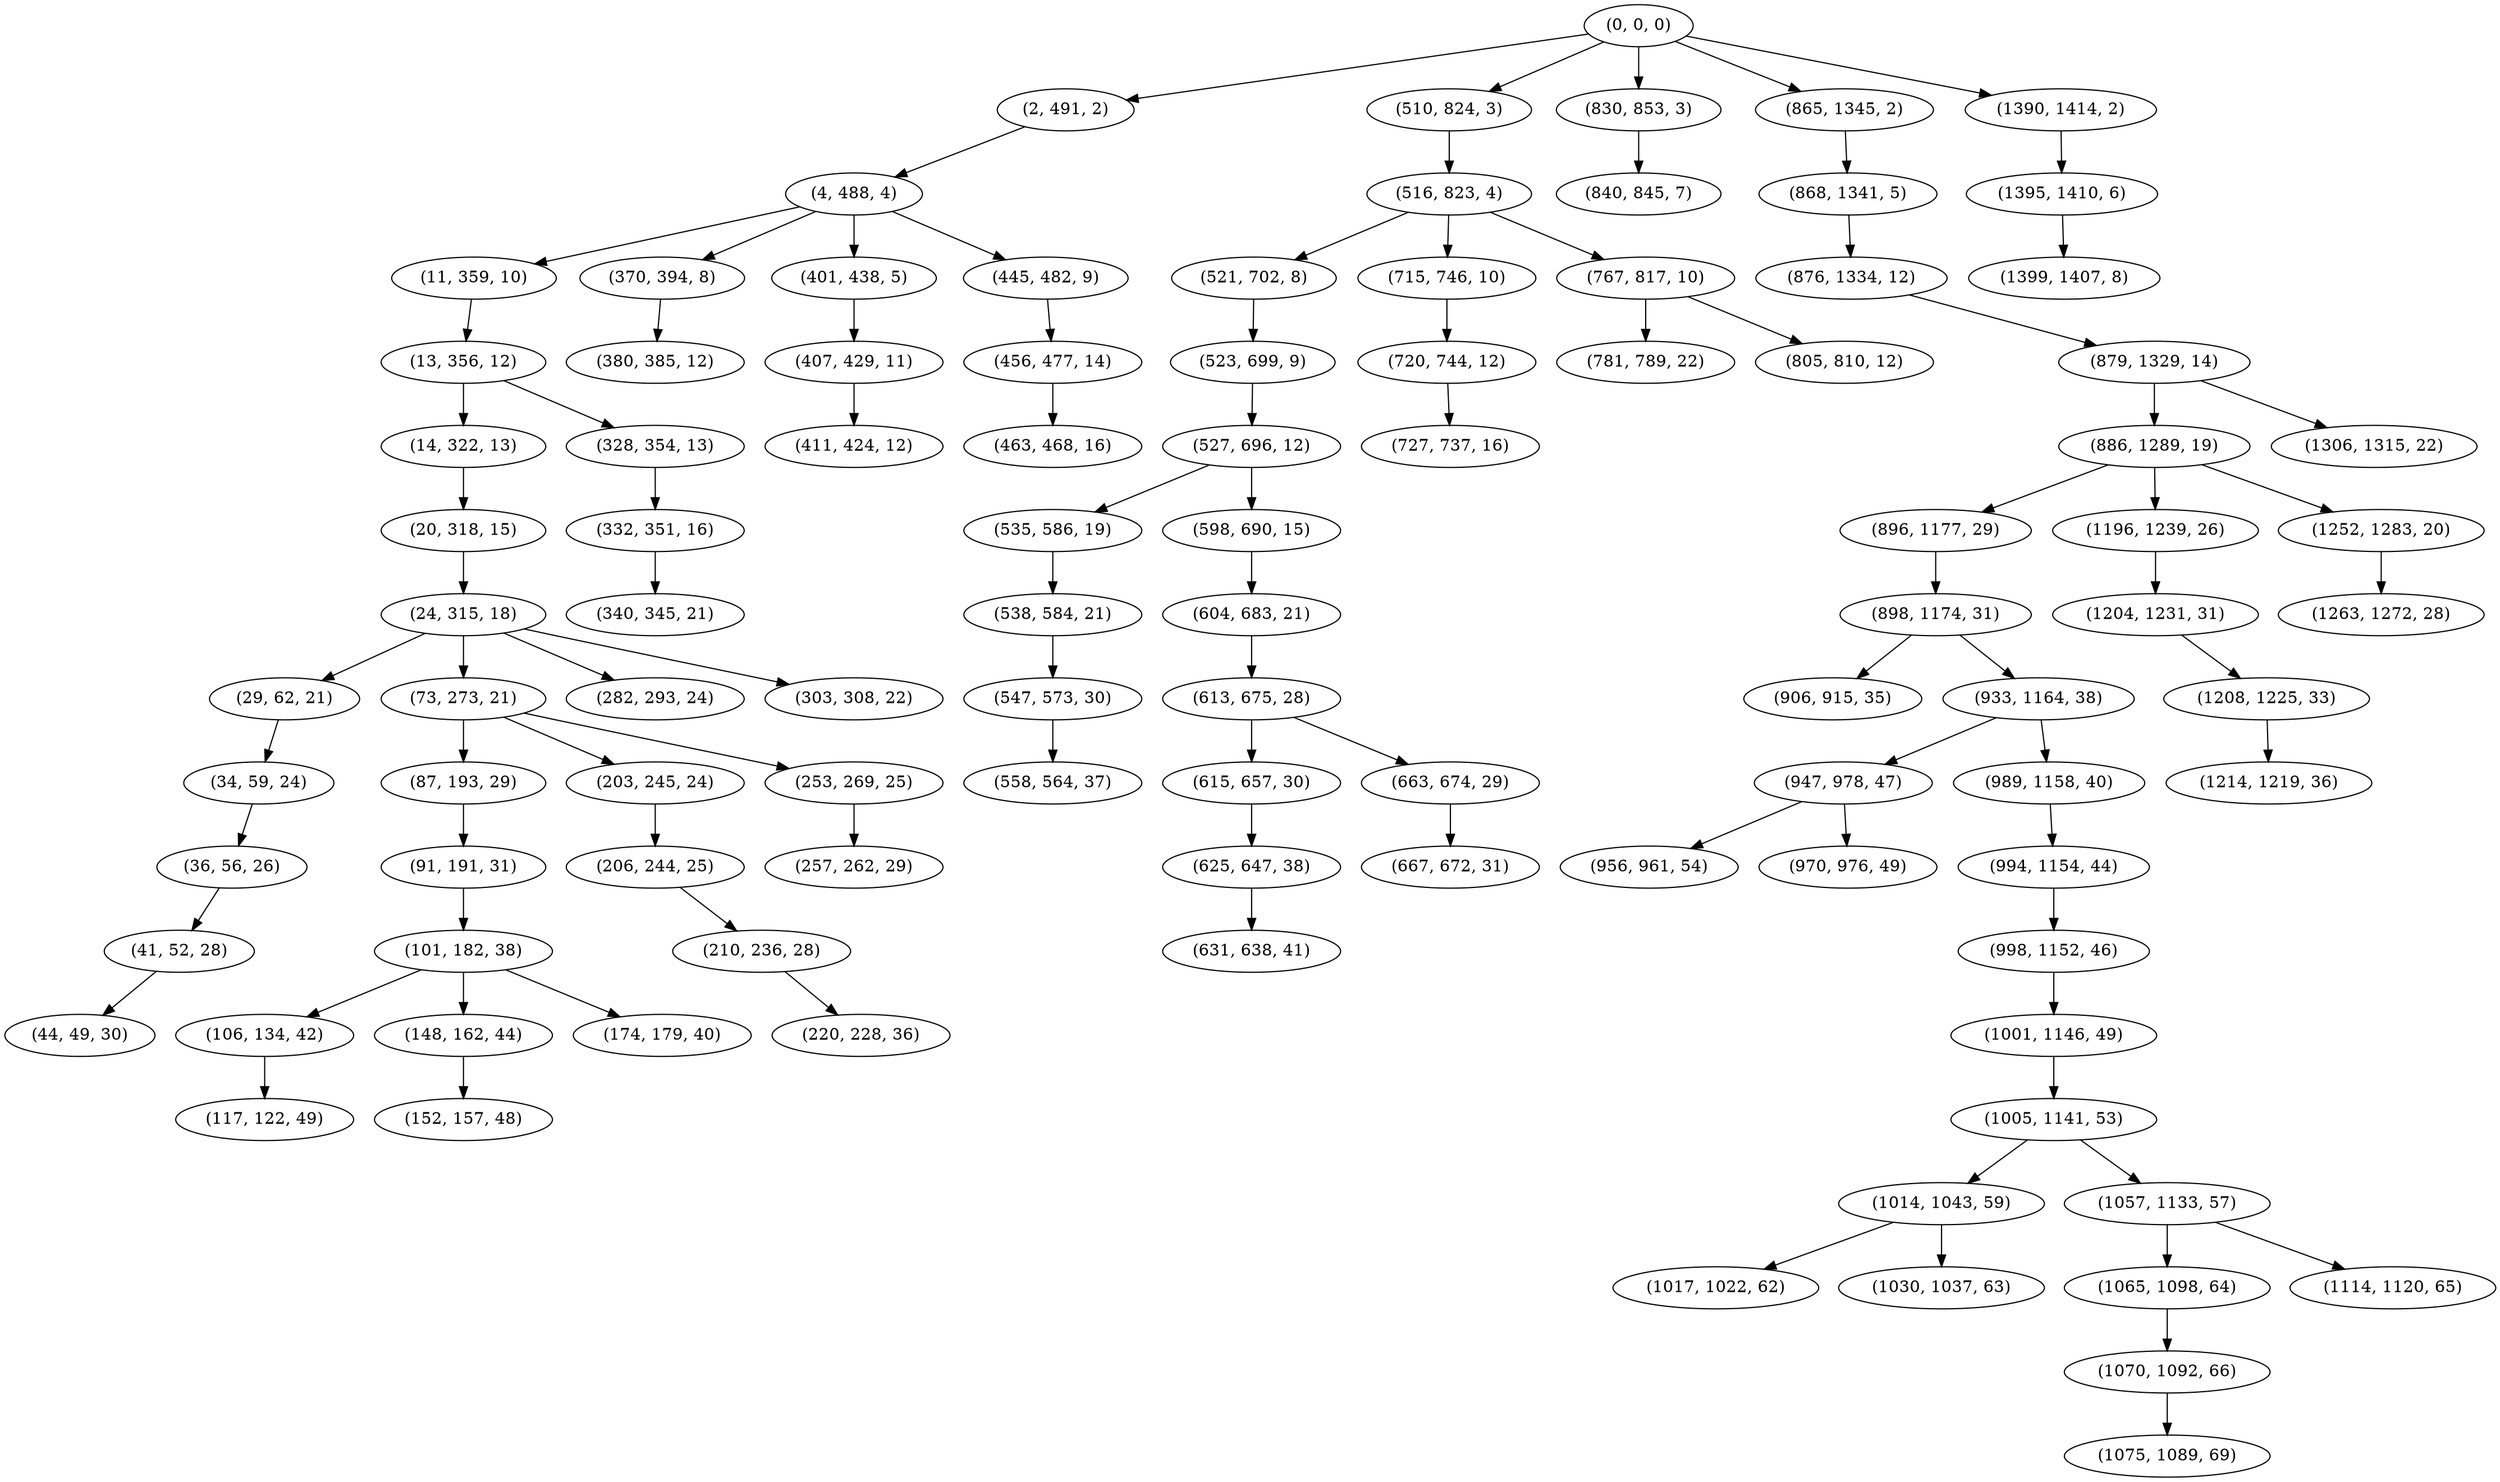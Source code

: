digraph tree {
    "(0, 0, 0)";
    "(2, 491, 2)";
    "(4, 488, 4)";
    "(11, 359, 10)";
    "(13, 356, 12)";
    "(14, 322, 13)";
    "(20, 318, 15)";
    "(24, 315, 18)";
    "(29, 62, 21)";
    "(34, 59, 24)";
    "(36, 56, 26)";
    "(41, 52, 28)";
    "(44, 49, 30)";
    "(73, 273, 21)";
    "(87, 193, 29)";
    "(91, 191, 31)";
    "(101, 182, 38)";
    "(106, 134, 42)";
    "(117, 122, 49)";
    "(148, 162, 44)";
    "(152, 157, 48)";
    "(174, 179, 40)";
    "(203, 245, 24)";
    "(206, 244, 25)";
    "(210, 236, 28)";
    "(220, 228, 36)";
    "(253, 269, 25)";
    "(257, 262, 29)";
    "(282, 293, 24)";
    "(303, 308, 22)";
    "(328, 354, 13)";
    "(332, 351, 16)";
    "(340, 345, 21)";
    "(370, 394, 8)";
    "(380, 385, 12)";
    "(401, 438, 5)";
    "(407, 429, 11)";
    "(411, 424, 12)";
    "(445, 482, 9)";
    "(456, 477, 14)";
    "(463, 468, 16)";
    "(510, 824, 3)";
    "(516, 823, 4)";
    "(521, 702, 8)";
    "(523, 699, 9)";
    "(527, 696, 12)";
    "(535, 586, 19)";
    "(538, 584, 21)";
    "(547, 573, 30)";
    "(558, 564, 37)";
    "(598, 690, 15)";
    "(604, 683, 21)";
    "(613, 675, 28)";
    "(615, 657, 30)";
    "(625, 647, 38)";
    "(631, 638, 41)";
    "(663, 674, 29)";
    "(667, 672, 31)";
    "(715, 746, 10)";
    "(720, 744, 12)";
    "(727, 737, 16)";
    "(767, 817, 10)";
    "(781, 789, 22)";
    "(805, 810, 12)";
    "(830, 853, 3)";
    "(840, 845, 7)";
    "(865, 1345, 2)";
    "(868, 1341, 5)";
    "(876, 1334, 12)";
    "(879, 1329, 14)";
    "(886, 1289, 19)";
    "(896, 1177, 29)";
    "(898, 1174, 31)";
    "(906, 915, 35)";
    "(933, 1164, 38)";
    "(947, 978, 47)";
    "(956, 961, 54)";
    "(970, 976, 49)";
    "(989, 1158, 40)";
    "(994, 1154, 44)";
    "(998, 1152, 46)";
    "(1001, 1146, 49)";
    "(1005, 1141, 53)";
    "(1014, 1043, 59)";
    "(1017, 1022, 62)";
    "(1030, 1037, 63)";
    "(1057, 1133, 57)";
    "(1065, 1098, 64)";
    "(1070, 1092, 66)";
    "(1075, 1089, 69)";
    "(1114, 1120, 65)";
    "(1196, 1239, 26)";
    "(1204, 1231, 31)";
    "(1208, 1225, 33)";
    "(1214, 1219, 36)";
    "(1252, 1283, 20)";
    "(1263, 1272, 28)";
    "(1306, 1315, 22)";
    "(1390, 1414, 2)";
    "(1395, 1410, 6)";
    "(1399, 1407, 8)";
    "(0, 0, 0)" -> "(2, 491, 2)";
    "(0, 0, 0)" -> "(510, 824, 3)";
    "(0, 0, 0)" -> "(830, 853, 3)";
    "(0, 0, 0)" -> "(865, 1345, 2)";
    "(0, 0, 0)" -> "(1390, 1414, 2)";
    "(2, 491, 2)" -> "(4, 488, 4)";
    "(4, 488, 4)" -> "(11, 359, 10)";
    "(4, 488, 4)" -> "(370, 394, 8)";
    "(4, 488, 4)" -> "(401, 438, 5)";
    "(4, 488, 4)" -> "(445, 482, 9)";
    "(11, 359, 10)" -> "(13, 356, 12)";
    "(13, 356, 12)" -> "(14, 322, 13)";
    "(13, 356, 12)" -> "(328, 354, 13)";
    "(14, 322, 13)" -> "(20, 318, 15)";
    "(20, 318, 15)" -> "(24, 315, 18)";
    "(24, 315, 18)" -> "(29, 62, 21)";
    "(24, 315, 18)" -> "(73, 273, 21)";
    "(24, 315, 18)" -> "(282, 293, 24)";
    "(24, 315, 18)" -> "(303, 308, 22)";
    "(29, 62, 21)" -> "(34, 59, 24)";
    "(34, 59, 24)" -> "(36, 56, 26)";
    "(36, 56, 26)" -> "(41, 52, 28)";
    "(41, 52, 28)" -> "(44, 49, 30)";
    "(73, 273, 21)" -> "(87, 193, 29)";
    "(73, 273, 21)" -> "(203, 245, 24)";
    "(73, 273, 21)" -> "(253, 269, 25)";
    "(87, 193, 29)" -> "(91, 191, 31)";
    "(91, 191, 31)" -> "(101, 182, 38)";
    "(101, 182, 38)" -> "(106, 134, 42)";
    "(101, 182, 38)" -> "(148, 162, 44)";
    "(101, 182, 38)" -> "(174, 179, 40)";
    "(106, 134, 42)" -> "(117, 122, 49)";
    "(148, 162, 44)" -> "(152, 157, 48)";
    "(203, 245, 24)" -> "(206, 244, 25)";
    "(206, 244, 25)" -> "(210, 236, 28)";
    "(210, 236, 28)" -> "(220, 228, 36)";
    "(253, 269, 25)" -> "(257, 262, 29)";
    "(328, 354, 13)" -> "(332, 351, 16)";
    "(332, 351, 16)" -> "(340, 345, 21)";
    "(370, 394, 8)" -> "(380, 385, 12)";
    "(401, 438, 5)" -> "(407, 429, 11)";
    "(407, 429, 11)" -> "(411, 424, 12)";
    "(445, 482, 9)" -> "(456, 477, 14)";
    "(456, 477, 14)" -> "(463, 468, 16)";
    "(510, 824, 3)" -> "(516, 823, 4)";
    "(516, 823, 4)" -> "(521, 702, 8)";
    "(516, 823, 4)" -> "(715, 746, 10)";
    "(516, 823, 4)" -> "(767, 817, 10)";
    "(521, 702, 8)" -> "(523, 699, 9)";
    "(523, 699, 9)" -> "(527, 696, 12)";
    "(527, 696, 12)" -> "(535, 586, 19)";
    "(527, 696, 12)" -> "(598, 690, 15)";
    "(535, 586, 19)" -> "(538, 584, 21)";
    "(538, 584, 21)" -> "(547, 573, 30)";
    "(547, 573, 30)" -> "(558, 564, 37)";
    "(598, 690, 15)" -> "(604, 683, 21)";
    "(604, 683, 21)" -> "(613, 675, 28)";
    "(613, 675, 28)" -> "(615, 657, 30)";
    "(613, 675, 28)" -> "(663, 674, 29)";
    "(615, 657, 30)" -> "(625, 647, 38)";
    "(625, 647, 38)" -> "(631, 638, 41)";
    "(663, 674, 29)" -> "(667, 672, 31)";
    "(715, 746, 10)" -> "(720, 744, 12)";
    "(720, 744, 12)" -> "(727, 737, 16)";
    "(767, 817, 10)" -> "(781, 789, 22)";
    "(767, 817, 10)" -> "(805, 810, 12)";
    "(830, 853, 3)" -> "(840, 845, 7)";
    "(865, 1345, 2)" -> "(868, 1341, 5)";
    "(868, 1341, 5)" -> "(876, 1334, 12)";
    "(876, 1334, 12)" -> "(879, 1329, 14)";
    "(879, 1329, 14)" -> "(886, 1289, 19)";
    "(879, 1329, 14)" -> "(1306, 1315, 22)";
    "(886, 1289, 19)" -> "(896, 1177, 29)";
    "(886, 1289, 19)" -> "(1196, 1239, 26)";
    "(886, 1289, 19)" -> "(1252, 1283, 20)";
    "(896, 1177, 29)" -> "(898, 1174, 31)";
    "(898, 1174, 31)" -> "(906, 915, 35)";
    "(898, 1174, 31)" -> "(933, 1164, 38)";
    "(933, 1164, 38)" -> "(947, 978, 47)";
    "(933, 1164, 38)" -> "(989, 1158, 40)";
    "(947, 978, 47)" -> "(956, 961, 54)";
    "(947, 978, 47)" -> "(970, 976, 49)";
    "(989, 1158, 40)" -> "(994, 1154, 44)";
    "(994, 1154, 44)" -> "(998, 1152, 46)";
    "(998, 1152, 46)" -> "(1001, 1146, 49)";
    "(1001, 1146, 49)" -> "(1005, 1141, 53)";
    "(1005, 1141, 53)" -> "(1014, 1043, 59)";
    "(1005, 1141, 53)" -> "(1057, 1133, 57)";
    "(1014, 1043, 59)" -> "(1017, 1022, 62)";
    "(1014, 1043, 59)" -> "(1030, 1037, 63)";
    "(1057, 1133, 57)" -> "(1065, 1098, 64)";
    "(1057, 1133, 57)" -> "(1114, 1120, 65)";
    "(1065, 1098, 64)" -> "(1070, 1092, 66)";
    "(1070, 1092, 66)" -> "(1075, 1089, 69)";
    "(1196, 1239, 26)" -> "(1204, 1231, 31)";
    "(1204, 1231, 31)" -> "(1208, 1225, 33)";
    "(1208, 1225, 33)" -> "(1214, 1219, 36)";
    "(1252, 1283, 20)" -> "(1263, 1272, 28)";
    "(1390, 1414, 2)" -> "(1395, 1410, 6)";
    "(1395, 1410, 6)" -> "(1399, 1407, 8)";
}
